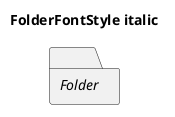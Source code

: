 @startuml
'!include ../../../plantuml-styles/plantuml-ae-skinparam-ex.iuml

skinparam FolderFontStyle italic

title FolderFontStyle italic

folder Folder 
@enduml